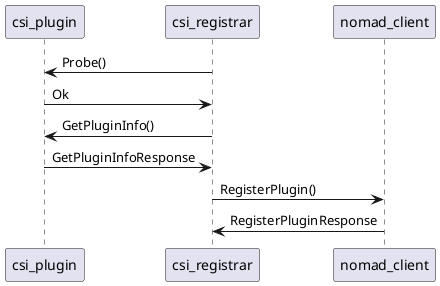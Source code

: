 @startuml
participant csi_plugin
participant csi_registrar
participant nomad_client

csi_registrar -> csi_plugin : Probe()
csi_plugin -> csi_registrar : Ok

csi_registrar -> csi_plugin : GetPluginInfo()
csi_plugin -> csi_registrar : GetPluginInfoResponse

csi_registrar -> nomad_client : RegisterPlugin()
nomad_client -> csi_registrar : RegisterPluginResponse
@enduml

